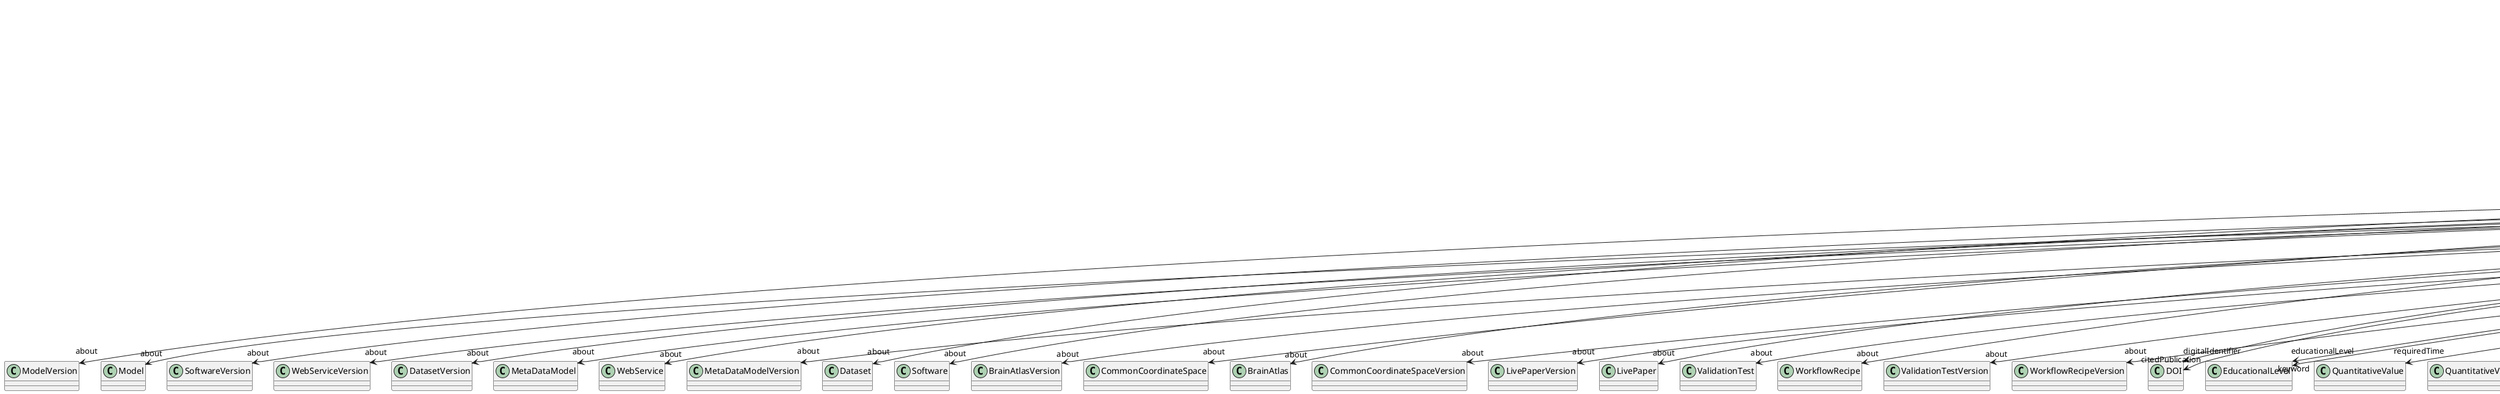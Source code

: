 @startuml
class LearningResource {
+about
+digitalIdentifier
+educationalLevel
+learningOutcome
+order
+prerequisite
+requiredTime
+topic
+type
+abstract
+author
+citedPublication
+copyright
+creationDate
+custodian
+editor
+funding
+IRI
+keyword
+license
+modificationDate
+name
+publicationDate
+publisher
+versionIdentifier

}
LearningResource -d-> "about" ModelVersion
LearningResource -d-> "about" Model
LearningResource -d-> "about" SoftwareVersion
LearningResource -d-> "about" WebServiceVersion
LearningResource -d-> "about" DatasetVersion
LearningResource -d-> "about" MetaDataModel
LearningResource -d-> "about" WebService
LearningResource -d-> "about" MetaDataModelVersion
LearningResource -d-> "about" Dataset
LearningResource -d-> "about" Software
LearningResource -d-> "about" BrainAtlasVersion
LearningResource -d-> "about" CommonCoordinateSpace
LearningResource -d-> "about" BrainAtlas
LearningResource -d-> "about" CommonCoordinateSpaceVersion
LearningResource -d-> "about" LivePaperVersion
LearningResource -d-> "about" LivePaper
LearningResource -d-> "about" ValidationTest
LearningResource -d-> "about" WorkflowRecipe
LearningResource -d-> "about" ValidationTestVersion
LearningResource -d-> "about" WorkflowRecipeVersion
LearningResource -d-> "digitalIdentifier" DOI
LearningResource -d-> "educationalLevel" EducationalLevel
LearningResource -d-> "requiredTime" QuantitativeValue
LearningResource -d-> "requiredTime" QuantitativeValueRange
LearningResource -d-> "type" LearningResourceType
LearningResource -d-> "author" Consortium
LearningResource -d-> "author" Person
LearningResource -d-> "author" Organization
LearningResource -d-> "citedPublication" DOI
LearningResource -d-> "citedPublication" ISBN
LearningResource -d-> "copyright" Copyright
LearningResource -d-> "custodian" Consortium
LearningResource -d-> "custodian" Person
LearningResource -d-> "custodian" Organization
LearningResource -d-> "editor" Person
LearningResource -d-> "funding" Funding
LearningResource -d-> "keyword" ChemicalMixtureType
LearningResource -d-> "keyword" Laterality
LearningResource -d-> "keyword" OrganismSystem
LearningResource -d-> "keyword" AtlasType
LearningResource -d-> "keyword" Disease
LearningResource -d-> "keyword" OperatingDevice
LearningResource -d-> "keyword" GeneticStrainType
LearningResource -d-> "keyword" BiologicalOrder
LearningResource -d-> "keyword" MetaDataModelType
LearningResource -d-> "keyword" DifferenceMeasure
LearningResource -d-> "keyword" Handedness
LearningResource -d-> "keyword" Colormap
LearningResource -d-> "keyword" BreedingType
LearningResource -d-> "keyword" QualitativeOverlap
LearningResource -d-> "keyword" ProductAccessibility
LearningResource -d-> "keyword" AnatomicalPlane
LearningResource -d-> "keyword" Service
LearningResource -d-> "keyword" ContributionType
LearningResource -d-> "keyword" TypeOfUncertainty
LearningResource -d-> "keyword" OpticalStimulusType
LearningResource -d-> "keyword" ProgrammingLanguage
LearningResource -d-> "keyword" AnnotationCriteriaType
LearningResource -d-> "keyword" Terminology
LearningResource -d-> "keyword" ActionStatusType
LearningResource -d-> "keyword" DiseaseModel
LearningResource -d-> "keyword" UnitOfMeasurement
LearningResource -d-> "keyword" OperatingSystem
LearningResource -d-> "keyword" AnatomicalIdentificationType
LearningResource -d-> "keyword" CriteriaQualityType
LearningResource -d-> "keyword" Language
LearningResource -d-> "keyword" EducationalLevel
LearningResource -d-> "keyword" OrganismSubstance
LearningResource -d-> "keyword" ExperimentalApproach
LearningResource -d-> "keyword" Technique
LearningResource -d-> "keyword" DataType
LearningResource -d-> "keyword" TissueSampleAttribute
LearningResource -d-> "keyword" SetupType
LearningResource -d-> "keyword" AnatomicalAxesOrientation
LearningResource -d-> "keyword" EthicsAssessment
LearningResource -d-> "keyword" UBERONParcellation
LearningResource -d-> "keyword" SemanticDataType
LearningResource -d-> "keyword" DeviceType
LearningResource -d-> "keyword" SubcellularEntity
LearningResource -d-> "keyword" ModelAbstractionLevel
LearningResource -d-> "keyword" Species
LearningResource -d-> "keyword" OlfactoryStimulusType
LearningResource -d-> "keyword" ModelScope
LearningResource -d-> "keyword" ElectricalStimulusType
LearningResource -d-> "keyword" FileUsageRole
LearningResource -d-> "keyword" SubjectAttribute
LearningResource -d-> "keyword" CranialWindowReinforcementType
LearningResource -d-> "keyword" Organ
LearningResource -d-> "keyword" SoftwareFeature
LearningResource -d-> "keyword" StimulationApproach
LearningResource -d-> "keyword" AnalysisTechnique
LearningResource -d-> "keyword" TermSuggestion
LearningResource -d-> "keyword" SoftwareApplicationCategory
LearningResource -d-> "keyword" LearningResourceType
LearningResource -d-> "keyword" AuditoryStimulusType
LearningResource -d-> "keyword" StimulationTechnique
LearningResource -d-> "keyword" MeasuredQuantity
LearningResource -d-> "keyword" TissueSampleType
LearningResource -d-> "keyword" FileBundleGrouping
LearningResource -d-> "keyword" PreparationType
LearningResource -d-> "keyword" MolecularEntity
LearningResource -d-> "keyword" VisualStimulusType
LearningResource -d-> "keyword" CellCultureType
LearningResource -d-> "keyword" GustatoryStimulusType
LearningResource -d-> "keyword" AgeCategory
LearningResource -d-> "keyword" FileRepositoryType
LearningResource -d-> "keyword" PatchClampVariation
LearningResource -d-> "keyword" CellType
LearningResource -d-> "keyword" CranialWindowConstructionType
LearningResource -d-> "keyword" TactileStimulusType
LearningResource -d-> "keyword" BiologicalSex
LearningResource -d-> "keyword" AnnotationType
LearningResource -d-> "license" License
LearningResource -d-> "publisher" Consortium
LearningResource -d-> "publisher" Person
LearningResource -d-> "publisher" Organization

@enduml